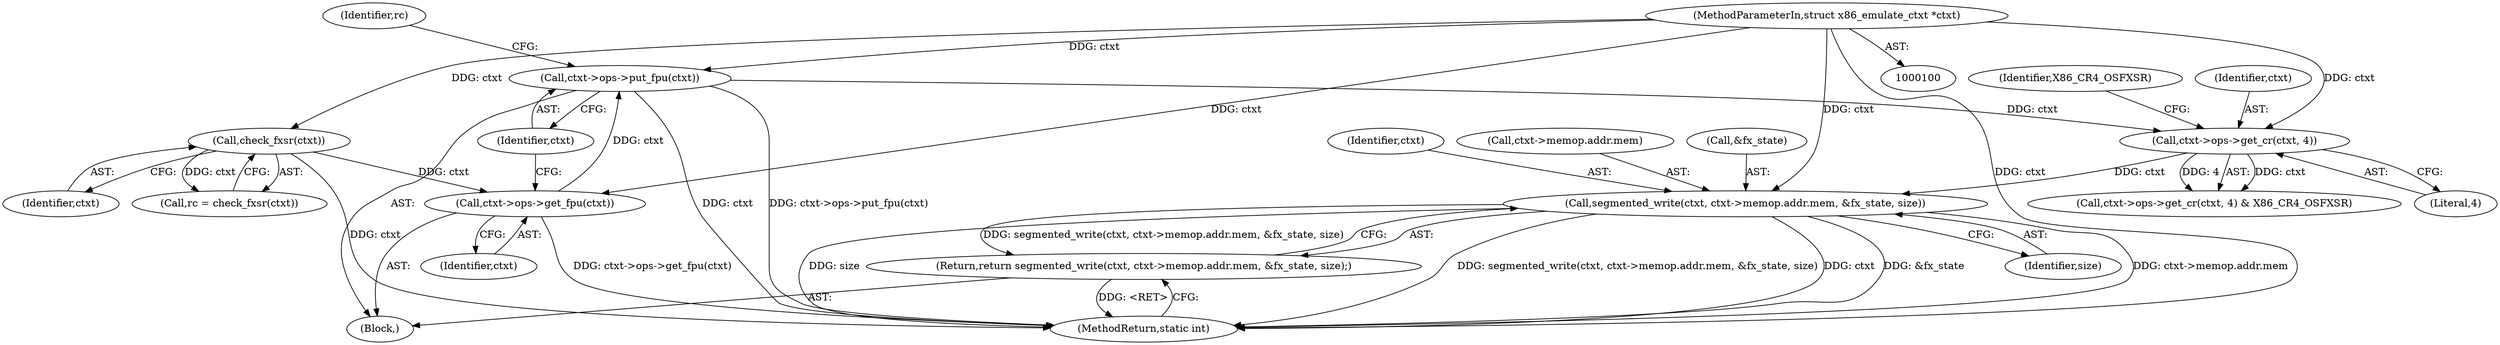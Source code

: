 digraph "1_linux_129a72a0d3c8e139a04512325384fe5ac119e74d_0@API" {
"1000134" [label="(Call,segmented_write(ctxt, ctxt->memop.addr.mem, &fx_state, size))"];
"1000128" [label="(Call,ctxt->ops->get_cr(ctxt, 4))"];
"1000118" [label="(Call,ctxt->ops->put_fpu(ctxt))"];
"1000116" [label="(Call,ctxt->ops->get_fpu(ctxt))"];
"1000108" [label="(Call,check_fxsr(ctxt))"];
"1000101" [label="(MethodParameterIn,struct x86_emulate_ctxt *ctxt)"];
"1000133" [label="(Return,return segmented_write(ctxt, ctxt->memop.addr.mem, &fx_state, size);)"];
"1000108" [label="(Call,check_fxsr(ctxt))"];
"1000116" [label="(Call,ctxt->ops->get_fpu(ctxt))"];
"1000131" [label="(Identifier,X86_CR4_OSFXSR)"];
"1000118" [label="(Call,ctxt->ops->put_fpu(ctxt))"];
"1000129" [label="(Identifier,ctxt)"];
"1000127" [label="(Call,ctxt->ops->get_cr(ctxt, 4) & X86_CR4_OSFXSR)"];
"1000102" [label="(Block,)"];
"1000106" [label="(Call,rc = check_fxsr(ctxt))"];
"1000134" [label="(Call,segmented_write(ctxt, ctxt->memop.addr.mem, &fx_state, size))"];
"1000119" [label="(Identifier,ctxt)"];
"1000130" [label="(Literal,4)"];
"1000133" [label="(Return,return segmented_write(ctxt, ctxt->memop.addr.mem, &fx_state, size);)"];
"1000135" [label="(Identifier,ctxt)"];
"1000101" [label="(MethodParameterIn,struct x86_emulate_ctxt *ctxt)"];
"1000117" [label="(Identifier,ctxt)"];
"1000122" [label="(Identifier,rc)"];
"1000145" [label="(Identifier,size)"];
"1000109" [label="(Identifier,ctxt)"];
"1000146" [label="(MethodReturn,static int)"];
"1000128" [label="(Call,ctxt->ops->get_cr(ctxt, 4))"];
"1000136" [label="(Call,ctxt->memop.addr.mem)"];
"1000143" [label="(Call,&fx_state)"];
"1000134" -> "1000133"  [label="AST: "];
"1000134" -> "1000145"  [label="CFG: "];
"1000135" -> "1000134"  [label="AST: "];
"1000136" -> "1000134"  [label="AST: "];
"1000143" -> "1000134"  [label="AST: "];
"1000145" -> "1000134"  [label="AST: "];
"1000133" -> "1000134"  [label="CFG: "];
"1000134" -> "1000146"  [label="DDG: segmented_write(ctxt, ctxt->memop.addr.mem, &fx_state, size)"];
"1000134" -> "1000146"  [label="DDG: ctxt"];
"1000134" -> "1000146"  [label="DDG: &fx_state"];
"1000134" -> "1000146"  [label="DDG: ctxt->memop.addr.mem"];
"1000134" -> "1000146"  [label="DDG: size"];
"1000134" -> "1000133"  [label="DDG: segmented_write(ctxt, ctxt->memop.addr.mem, &fx_state, size)"];
"1000128" -> "1000134"  [label="DDG: ctxt"];
"1000101" -> "1000134"  [label="DDG: ctxt"];
"1000128" -> "1000127"  [label="AST: "];
"1000128" -> "1000130"  [label="CFG: "];
"1000129" -> "1000128"  [label="AST: "];
"1000130" -> "1000128"  [label="AST: "];
"1000131" -> "1000128"  [label="CFG: "];
"1000128" -> "1000127"  [label="DDG: ctxt"];
"1000128" -> "1000127"  [label="DDG: 4"];
"1000118" -> "1000128"  [label="DDG: ctxt"];
"1000101" -> "1000128"  [label="DDG: ctxt"];
"1000118" -> "1000102"  [label="AST: "];
"1000118" -> "1000119"  [label="CFG: "];
"1000119" -> "1000118"  [label="AST: "];
"1000122" -> "1000118"  [label="CFG: "];
"1000118" -> "1000146"  [label="DDG: ctxt->ops->put_fpu(ctxt)"];
"1000118" -> "1000146"  [label="DDG: ctxt"];
"1000116" -> "1000118"  [label="DDG: ctxt"];
"1000101" -> "1000118"  [label="DDG: ctxt"];
"1000116" -> "1000102"  [label="AST: "];
"1000116" -> "1000117"  [label="CFG: "];
"1000117" -> "1000116"  [label="AST: "];
"1000119" -> "1000116"  [label="CFG: "];
"1000116" -> "1000146"  [label="DDG: ctxt->ops->get_fpu(ctxt)"];
"1000108" -> "1000116"  [label="DDG: ctxt"];
"1000101" -> "1000116"  [label="DDG: ctxt"];
"1000108" -> "1000106"  [label="AST: "];
"1000108" -> "1000109"  [label="CFG: "];
"1000109" -> "1000108"  [label="AST: "];
"1000106" -> "1000108"  [label="CFG: "];
"1000108" -> "1000146"  [label="DDG: ctxt"];
"1000108" -> "1000106"  [label="DDG: ctxt"];
"1000101" -> "1000108"  [label="DDG: ctxt"];
"1000101" -> "1000100"  [label="AST: "];
"1000101" -> "1000146"  [label="DDG: ctxt"];
"1000133" -> "1000102"  [label="AST: "];
"1000146" -> "1000133"  [label="CFG: "];
"1000133" -> "1000146"  [label="DDG: <RET>"];
}
